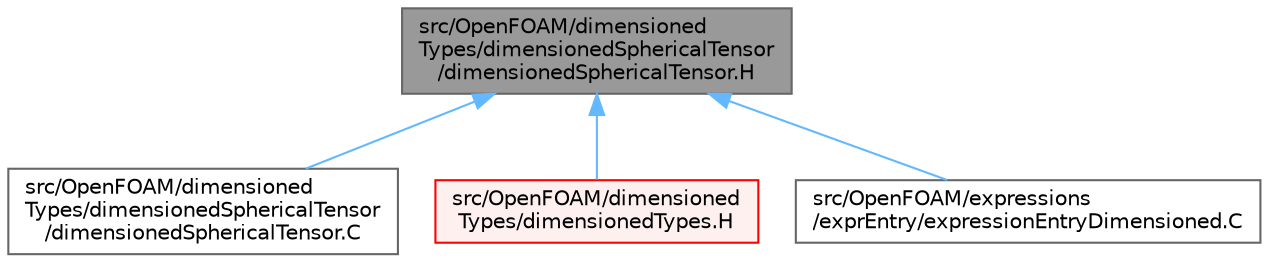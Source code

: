 digraph "src/OpenFOAM/dimensionedTypes/dimensionedSphericalTensor/dimensionedSphericalTensor.H"
{
 // LATEX_PDF_SIZE
  bgcolor="transparent";
  edge [fontname=Helvetica,fontsize=10,labelfontname=Helvetica,labelfontsize=10];
  node [fontname=Helvetica,fontsize=10,shape=box,height=0.2,width=0.4];
  Node1 [id="Node000001",label="src/OpenFOAM/dimensioned\lTypes/dimensionedSphericalTensor\l/dimensionedSphericalTensor.H",height=0.2,width=0.4,color="gray40", fillcolor="grey60", style="filled", fontcolor="black",tooltip=" "];
  Node1 -> Node2 [id="edge1_Node000001_Node000002",dir="back",color="steelblue1",style="solid",tooltip=" "];
  Node2 [id="Node000002",label="src/OpenFOAM/dimensioned\lTypes/dimensionedSphericalTensor\l/dimensionedSphericalTensor.C",height=0.2,width=0.4,color="grey40", fillcolor="white", style="filled",URL="$dimensionedSphericalTensor_8C.html",tooltip=" "];
  Node1 -> Node3 [id="edge2_Node000001_Node000003",dir="back",color="steelblue1",style="solid",tooltip=" "];
  Node3 [id="Node000003",label="src/OpenFOAM/dimensioned\lTypes/dimensionedTypes.H",height=0.2,width=0.4,color="red", fillcolor="#FFF0F0", style="filled",URL="$dimensionedTypes_8H.html",tooltip=" "];
  Node1 -> Node2696 [id="edge3_Node000001_Node002696",dir="back",color="steelblue1",style="solid",tooltip=" "];
  Node2696 [id="Node002696",label="src/OpenFOAM/expressions\l/exprEntry/expressionEntryDimensioned.C",height=0.2,width=0.4,color="grey40", fillcolor="white", style="filled",URL="$expressionEntryDimensioned_8C.html",tooltip=" "];
}

